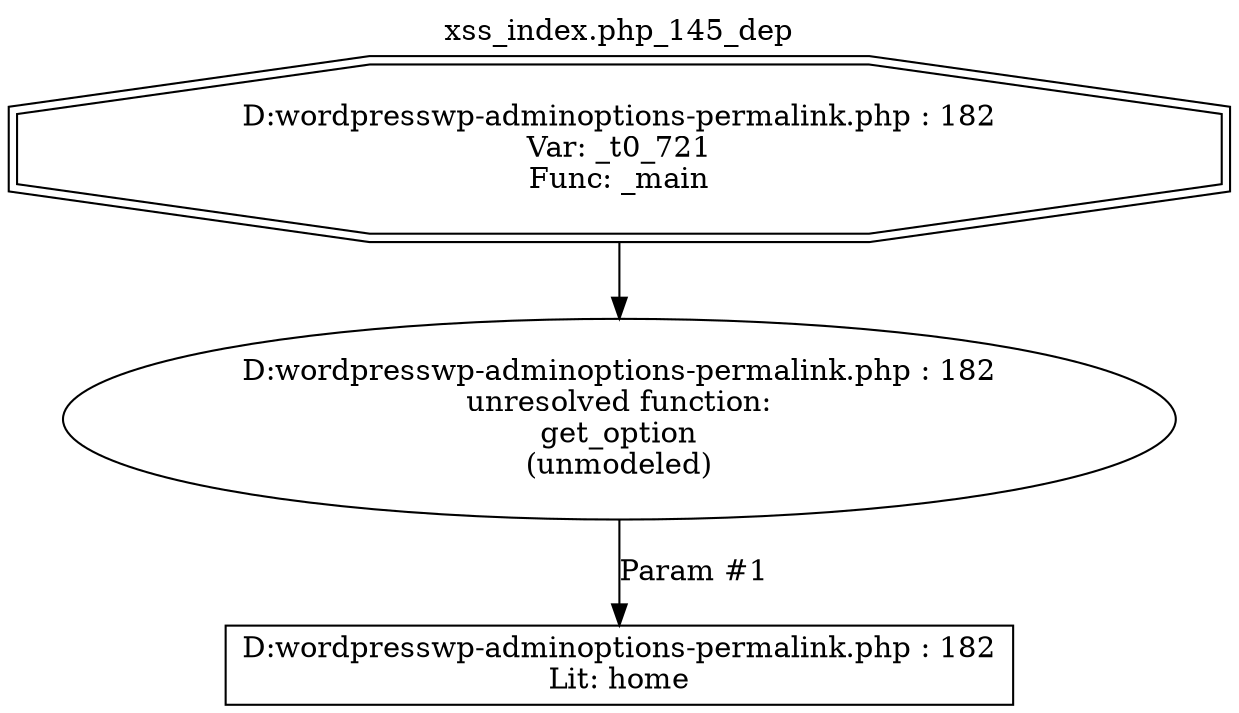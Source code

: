 digraph cfg {
  label="xss_index.php_145_dep";
  labelloc=t;
  n1 [shape=doubleoctagon, label="D:\wordpress\wp-admin\options-permalink.php : 182\nVar: _t0_721\nFunc: _main\n"];
  n2 [shape=ellipse, label="D:\wordpress\wp-admin\options-permalink.php : 182\nunresolved function:\nget_option\n(unmodeled)\n"];
  n3 [shape=box, label="D:\wordpress\wp-admin\options-permalink.php : 182\nLit: home\n"];
  n1 -> n2;
  n2 -> n3[label="Param #1"];
}
